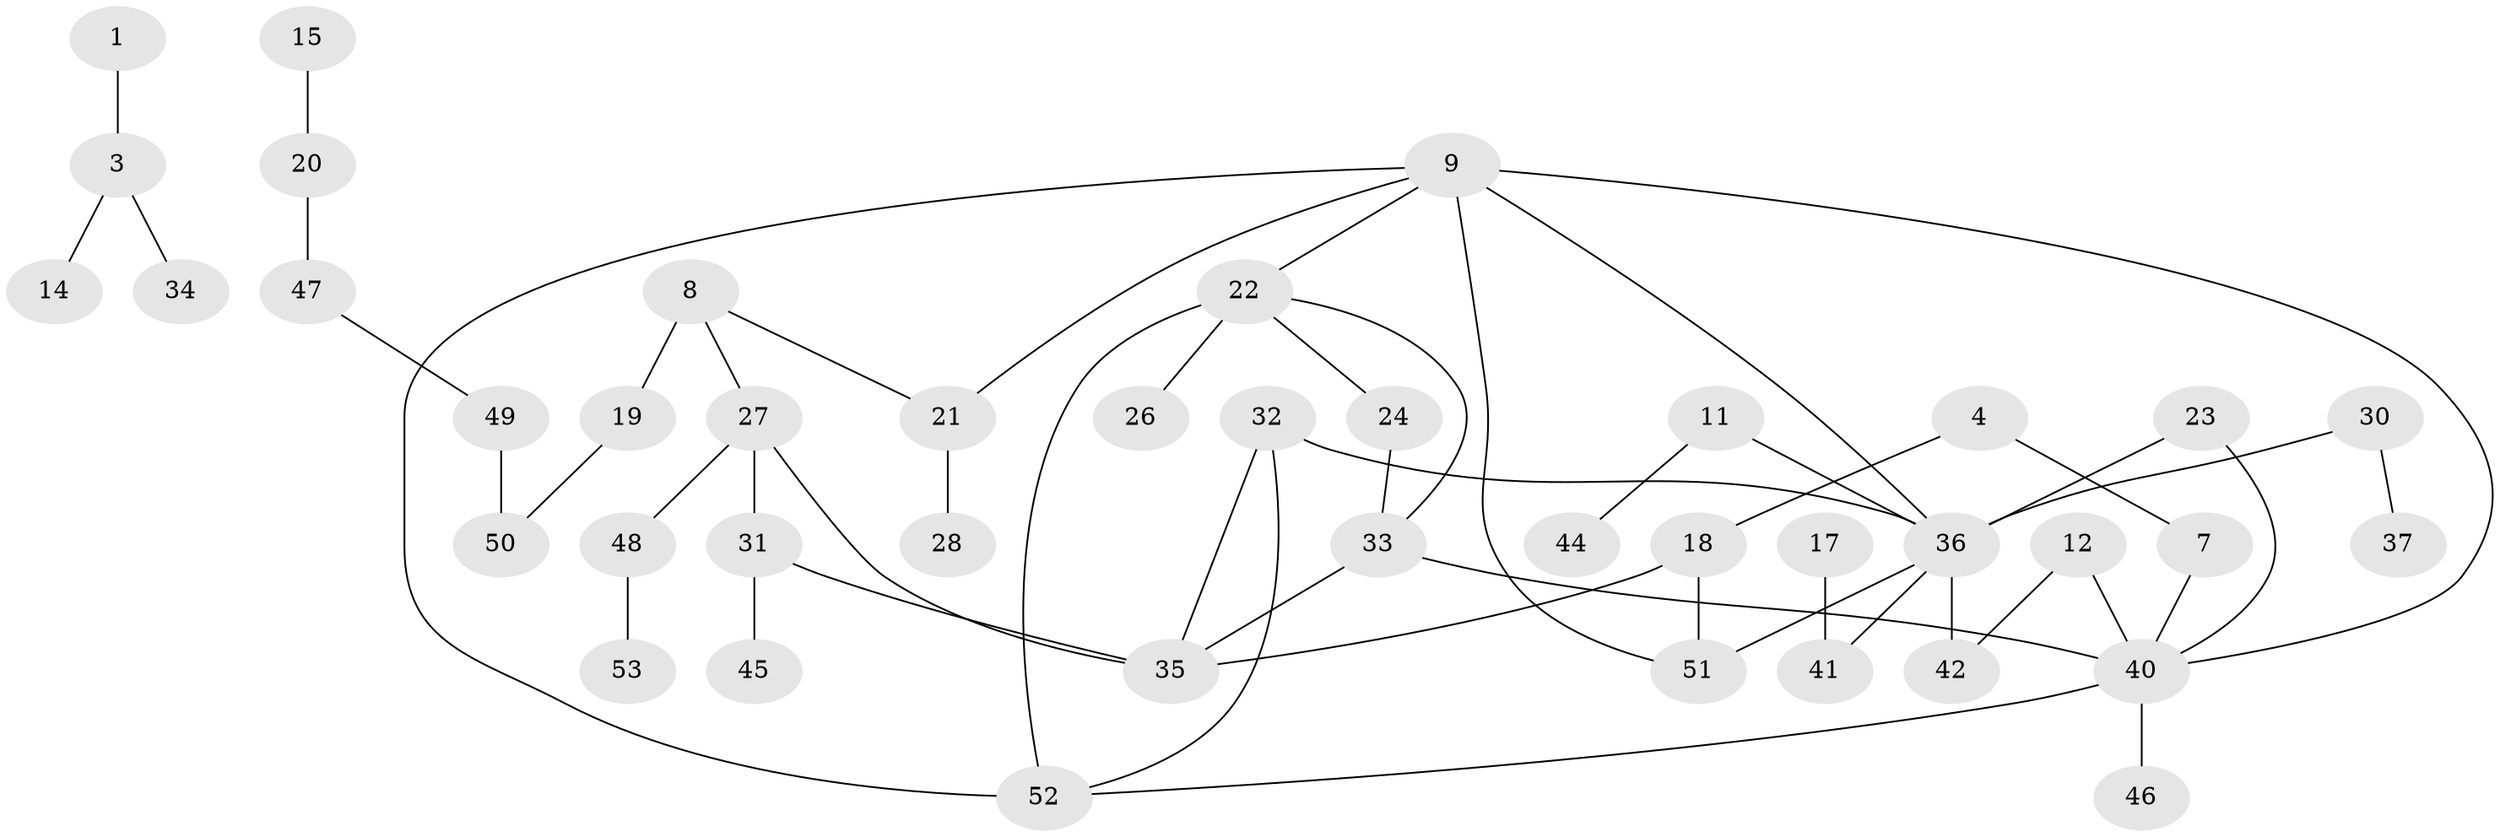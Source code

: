 // original degree distribution, {2: 0.2571428571428571, 4: 0.05714285714285714, 3: 0.26666666666666666, 1: 0.2761904761904762, 0: 0.10476190476190476, 6: 0.02857142857142857, 5: 0.009523809523809525}
// Generated by graph-tools (version 1.1) at 2025/00/03/09/25 03:00:44]
// undirected, 42 vertices, 53 edges
graph export_dot {
graph [start="1"]
  node [color=gray90,style=filled];
  1;
  3;
  4;
  7;
  8;
  9;
  11;
  12;
  14;
  15;
  17;
  18;
  19;
  20;
  21;
  22;
  23;
  24;
  26;
  27;
  28;
  30;
  31;
  32;
  33;
  34;
  35;
  36;
  37;
  40;
  41;
  42;
  44;
  45;
  46;
  47;
  48;
  49;
  50;
  51;
  52;
  53;
  1 -- 3 [weight=1.0];
  3 -- 14 [weight=1.0];
  3 -- 34 [weight=1.0];
  4 -- 7 [weight=1.0];
  4 -- 18 [weight=1.0];
  7 -- 40 [weight=1.0];
  8 -- 19 [weight=2.0];
  8 -- 21 [weight=1.0];
  8 -- 27 [weight=1.0];
  9 -- 21 [weight=1.0];
  9 -- 22 [weight=1.0];
  9 -- 36 [weight=1.0];
  9 -- 40 [weight=1.0];
  9 -- 51 [weight=1.0];
  9 -- 52 [weight=1.0];
  11 -- 36 [weight=1.0];
  11 -- 44 [weight=1.0];
  12 -- 40 [weight=1.0];
  12 -- 42 [weight=1.0];
  15 -- 20 [weight=1.0];
  17 -- 41 [weight=1.0];
  18 -- 35 [weight=1.0];
  18 -- 51 [weight=1.0];
  19 -- 50 [weight=1.0];
  20 -- 47 [weight=1.0];
  21 -- 28 [weight=1.0];
  22 -- 24 [weight=1.0];
  22 -- 26 [weight=1.0];
  22 -- 33 [weight=1.0];
  22 -- 52 [weight=2.0];
  23 -- 36 [weight=1.0];
  23 -- 40 [weight=1.0];
  24 -- 33 [weight=1.0];
  27 -- 31 [weight=1.0];
  27 -- 35 [weight=1.0];
  27 -- 48 [weight=1.0];
  30 -- 36 [weight=1.0];
  30 -- 37 [weight=1.0];
  31 -- 35 [weight=1.0];
  31 -- 45 [weight=1.0];
  32 -- 35 [weight=1.0];
  32 -- 36 [weight=1.0];
  32 -- 52 [weight=1.0];
  33 -- 35 [weight=1.0];
  33 -- 40 [weight=1.0];
  36 -- 41 [weight=1.0];
  36 -- 42 [weight=1.0];
  36 -- 51 [weight=1.0];
  40 -- 46 [weight=1.0];
  40 -- 52 [weight=1.0];
  47 -- 49 [weight=1.0];
  48 -- 53 [weight=1.0];
  49 -- 50 [weight=1.0];
}
